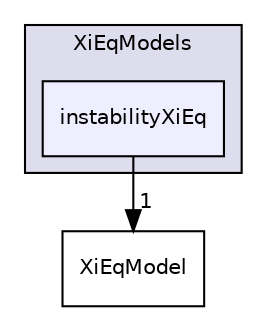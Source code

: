 digraph "applications/solvers/combustion/PDRFoam/XiModels/XiEqModels/instabilityXiEq" {
  bgcolor=transparent;
  compound=true
  node [ fontsize="10", fontname="Helvetica"];
  edge [ labelfontsize="10", labelfontname="Helvetica"];
  subgraph clusterdir_86c6030308677972953fc7979d3a85bb {
    graph [ bgcolor="#ddddee", pencolor="black", label="XiEqModels" fontname="Helvetica", fontsize="10", URL="dir_86c6030308677972953fc7979d3a85bb.html"]
  dir_bca8f5075957c97bc30ada67e0844991 [shape=box, label="instabilityXiEq", style="filled", fillcolor="#eeeeff", pencolor="black", URL="dir_bca8f5075957c97bc30ada67e0844991.html"];
  }
  dir_a02a87a06df1180e1e734c7954ddb4f4 [shape=box label="XiEqModel" URL="dir_a02a87a06df1180e1e734c7954ddb4f4.html"];
  dir_bca8f5075957c97bc30ada67e0844991->dir_a02a87a06df1180e1e734c7954ddb4f4 [headlabel="1", labeldistance=1.5 headhref="dir_000098_000101.html"];
}
